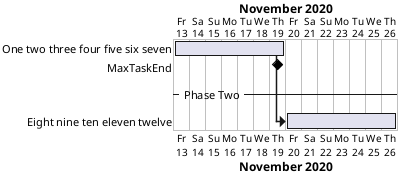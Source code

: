 {
  "sha1": "o2spo4zyaow0nce9anbklrkyrt5ctwb",
  "insertion": {
    "when": "2024-06-04T17:28:39.309Z",
    "url": "https://forum.plantuml.net/12433/how-to-increase-width-of-day-in-gantt-diagram?show=13714#c13714",
    "user": "plantuml@gmail.com"
  }
}
@startgantt
Labels on first column and right aligned
Project starts 2020-11-13
[One two three four five six seven] lasts 7 days
[MaxTaskEnd] happens at [One two three four five six seven]'s end
-- Phase Two --
[Eight nine ten eleven twelve] lasts 7 days
[Eight nine ten eleven twelve] starts at [One two three four five six seven]'s end
@endgantt
